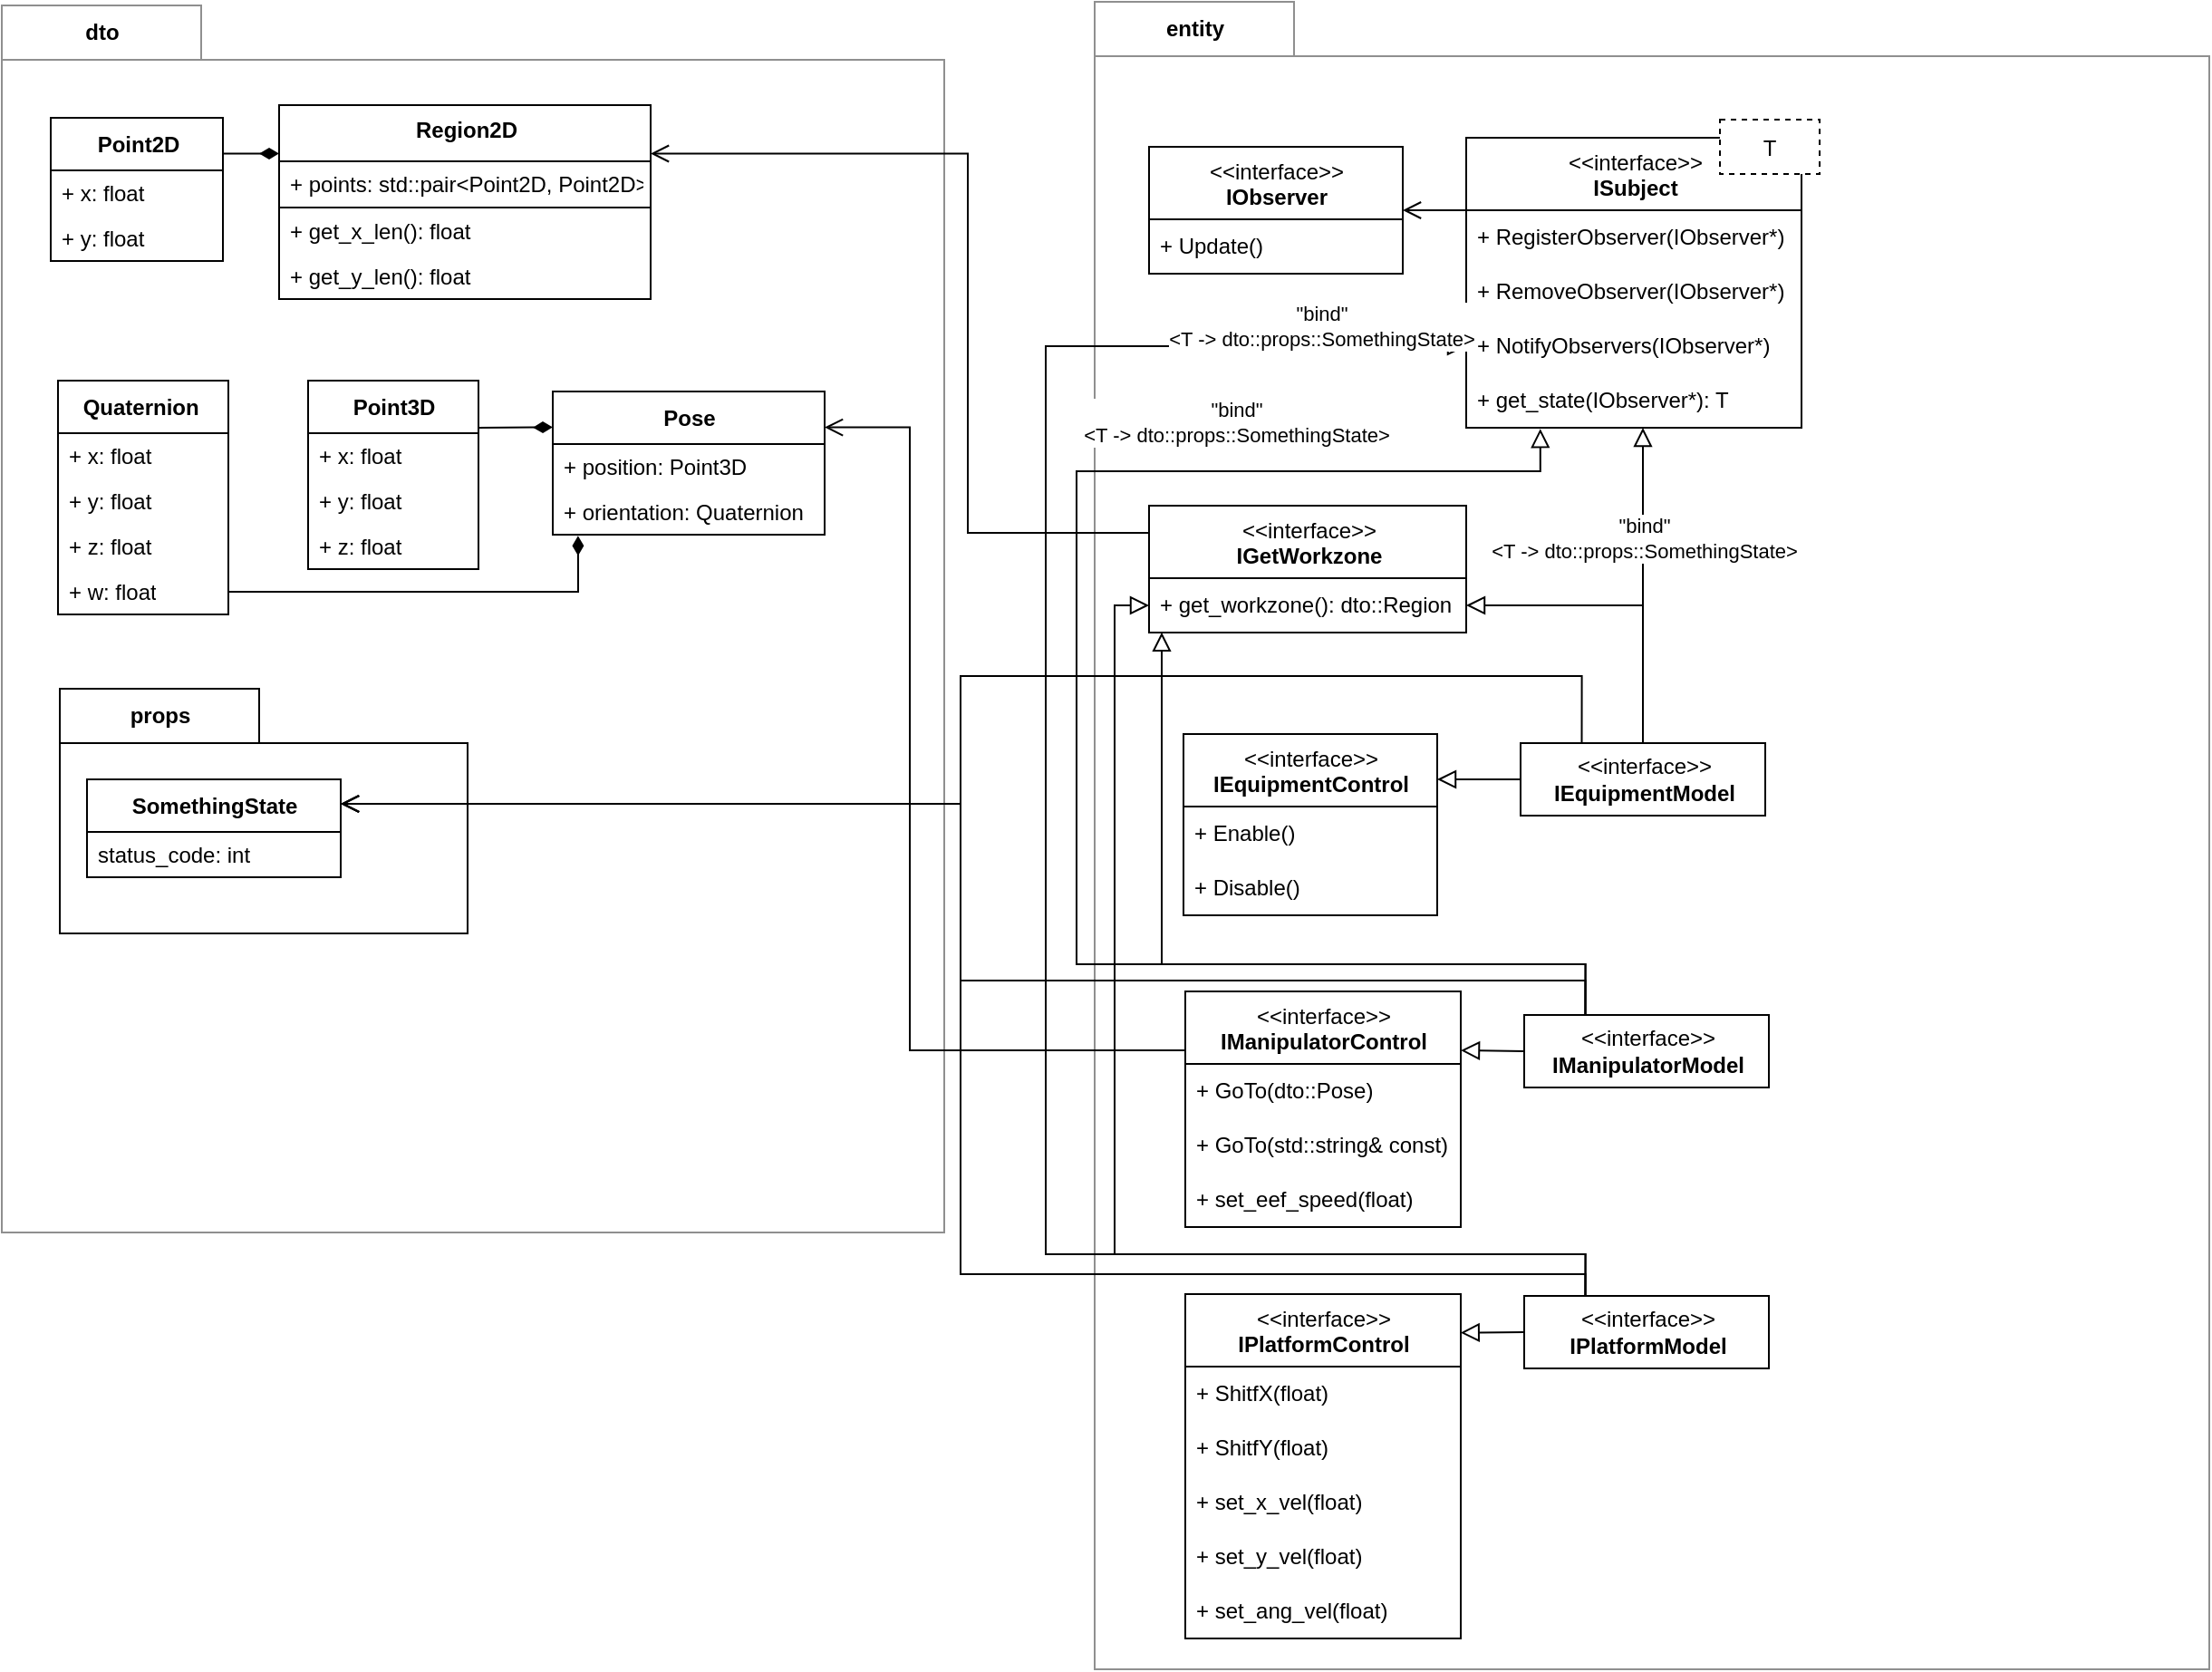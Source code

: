 <mxfile version="20.8.16" type="github">
  <diagram id="BSvvlF2itBEg5UPY4RQk" name="Страница 1">
    <mxGraphModel dx="1585" dy="882" grid="1" gridSize="1" guides="1" tooltips="1" connect="1" arrows="1" fold="1" page="1" pageScale="1" pageWidth="1654" pageHeight="1169" background="#ffffff" math="0" shadow="0">
      <root>
        <mxCell id="0" />
        <mxCell id="1" parent="0" />
        <mxCell id="Jw-inzQ3Dak3BCcDKrOa-17" value="entity" style="shape=folder;fontStyle=1;tabWidth=110;tabHeight=30;tabPosition=left;html=1;boundedLbl=1;labelInHeader=1;container=1;collapsible=0;recursiveResize=0;movable=1;resizable=1;rotatable=1;deletable=1;editable=1;connectable=1;strokeColor=#8F8F8F;" parent="1" vertex="1">
          <mxGeometry x="635" y="29" width="615" height="920" as="geometry" />
        </mxCell>
        <mxCell id="Jw-inzQ3Dak3BCcDKrOa-19" value="&amp;lt;&amp;lt;interface&amp;gt;&amp;gt;&lt;br style=&quot;border-color: var(--border-color);&quot;&gt;&lt;b style=&quot;border-color: var(--border-color);&quot;&gt;IEquipmentControl&lt;/b&gt;" style="swimlane;fontStyle=0;align=center;verticalAlign=top;childLayout=stackLayout;horizontal=1;startSize=40;horizontalStack=0;resizeParent=1;resizeParentMax=0;resizeLast=0;collapsible=0;marginBottom=0;html=1;" parent="Jw-inzQ3Dak3BCcDKrOa-17" vertex="1">
          <mxGeometry x="49" y="404" width="140" height="100" as="geometry" />
        </mxCell>
        <mxCell id="Jw-inzQ3Dak3BCcDKrOa-20" value="+ Enable()" style="text;html=1;strokeColor=none;fillColor=none;align=left;verticalAlign=middle;spacingLeft=4;spacingRight=4;overflow=hidden;rotatable=0;points=[[0,0.5],[1,0.5]];portConstraint=eastwest;" parent="Jw-inzQ3Dak3BCcDKrOa-19" vertex="1">
          <mxGeometry y="40" width="140" height="30" as="geometry" />
        </mxCell>
        <mxCell id="Jw-inzQ3Dak3BCcDKrOa-21" value="+ Disable()" style="text;html=1;strokeColor=none;fillColor=none;align=left;verticalAlign=middle;spacingLeft=4;spacingRight=4;overflow=hidden;rotatable=0;points=[[0,0.5],[1,0.5]];portConstraint=eastwest;" parent="Jw-inzQ3Dak3BCcDKrOa-19" vertex="1">
          <mxGeometry y="70" width="140" height="30" as="geometry" />
        </mxCell>
        <mxCell id="Jw-inzQ3Dak3BCcDKrOa-43" value="&amp;lt;&amp;lt;interface&amp;gt;&amp;gt;&lt;br style=&quot;border-color: var(--border-color);&quot;&gt;&lt;b style=&quot;border-color: var(--border-color);&quot;&gt;IObserver&lt;/b&gt;" style="swimlane;fontStyle=0;align=center;verticalAlign=top;childLayout=stackLayout;horizontal=1;startSize=40;horizontalStack=0;resizeParent=1;resizeParentMax=0;resizeLast=0;collapsible=0;marginBottom=0;html=1;movable=1;resizable=1;rotatable=1;deletable=1;editable=1;connectable=1;" parent="Jw-inzQ3Dak3BCcDKrOa-17" vertex="1">
          <mxGeometry x="30" y="80" width="140" height="70" as="geometry" />
        </mxCell>
        <mxCell id="Jw-inzQ3Dak3BCcDKrOa-44" value="+ Update()" style="text;html=1;strokeColor=none;fillColor=none;align=left;verticalAlign=middle;spacingLeft=4;spacingRight=4;overflow=hidden;rotatable=1;points=[[0,0.5],[1,0.5]];portConstraint=eastwest;movable=1;resizable=1;deletable=1;editable=1;connectable=1;" parent="Jw-inzQ3Dak3BCcDKrOa-43" vertex="1">
          <mxGeometry y="40" width="140" height="30" as="geometry" />
        </mxCell>
        <mxCell id="Jw-inzQ3Dak3BCcDKrOa-42" value="" style="group;movable=1;resizable=1;rotatable=1;deletable=1;editable=1;connectable=1;" parent="Jw-inzQ3Dak3BCcDKrOa-17" vertex="1" connectable="0">
          <mxGeometry x="205" y="65" width="195" height="170" as="geometry" />
        </mxCell>
        <mxCell id="Jw-inzQ3Dak3BCcDKrOa-35" value="&amp;lt;&amp;lt;interface&amp;gt;&amp;gt;&lt;br style=&quot;border-color: var(--border-color);&quot;&gt;&lt;b style=&quot;border-color: var(--border-color);&quot;&gt;ISubject&lt;/b&gt;" style="swimlane;fontStyle=0;align=center;verticalAlign=top;childLayout=stackLayout;horizontal=1;startSize=40;horizontalStack=0;resizeParent=1;resizeParentMax=0;resizeLast=0;collapsible=0;marginBottom=0;html=1;movable=1;resizable=1;rotatable=1;deletable=1;editable=1;connectable=1;" parent="Jw-inzQ3Dak3BCcDKrOa-42" vertex="1">
          <mxGeometry y="10" width="185" height="160" as="geometry" />
        </mxCell>
        <mxCell id="Jw-inzQ3Dak3BCcDKrOa-36" value="+ RegisterObserver(IObserver*)" style="text;html=1;strokeColor=none;fillColor=none;align=left;verticalAlign=middle;spacingLeft=4;spacingRight=4;overflow=hidden;rotatable=1;points=[[0,0.5],[1,0.5]];portConstraint=eastwest;movable=1;resizable=1;deletable=1;editable=1;connectable=1;" parent="Jw-inzQ3Dak3BCcDKrOa-35" vertex="1">
          <mxGeometry y="40" width="185" height="30" as="geometry" />
        </mxCell>
        <mxCell id="Jw-inzQ3Dak3BCcDKrOa-38" value="+ RemoveObserver(IObserver*)" style="text;html=1;strokeColor=none;fillColor=none;align=left;verticalAlign=middle;spacingLeft=4;spacingRight=4;overflow=hidden;rotatable=1;points=[[0,0.5],[1,0.5]];portConstraint=eastwest;movable=1;resizable=1;deletable=1;editable=1;connectable=1;" parent="Jw-inzQ3Dak3BCcDKrOa-35" vertex="1">
          <mxGeometry y="70" width="185" height="30" as="geometry" />
        </mxCell>
        <mxCell id="Jw-inzQ3Dak3BCcDKrOa-39" value="+ NotifyObservers(IObserver*)" style="text;html=1;strokeColor=none;fillColor=none;align=left;verticalAlign=middle;spacingLeft=4;spacingRight=4;overflow=hidden;rotatable=1;points=[[0,0.5],[1,0.5]];portConstraint=eastwest;movable=1;resizable=1;deletable=1;editable=1;connectable=1;" parent="Jw-inzQ3Dak3BCcDKrOa-35" vertex="1">
          <mxGeometry y="100" width="185" height="30" as="geometry" />
        </mxCell>
        <mxCell id="Jw-inzQ3Dak3BCcDKrOa-40" value="+ get_state(IObserver*): T" style="text;html=1;strokeColor=none;fillColor=none;align=left;verticalAlign=middle;spacingLeft=4;spacingRight=4;overflow=hidden;rotatable=1;points=[[0,0.5],[1,0.5]];portConstraint=eastwest;movable=1;resizable=1;deletable=1;editable=1;connectable=1;" parent="Jw-inzQ3Dak3BCcDKrOa-35" vertex="1">
          <mxGeometry y="130" width="185" height="30" as="geometry" />
        </mxCell>
        <mxCell id="Jw-inzQ3Dak3BCcDKrOa-41" value="T" style="fontStyle=0;dashed=1;movable=1;resizable=1;rotatable=1;deletable=1;editable=1;connectable=1;" parent="Jw-inzQ3Dak3BCcDKrOa-42" vertex="1">
          <mxGeometry x="140" width="55" height="30" as="geometry" />
        </mxCell>
        <mxCell id="Jw-inzQ3Dak3BCcDKrOa-46" value="" style="endArrow=open;startArrow=none;endFill=0;startFill=0;endSize=8;html=1;verticalAlign=bottom;labelBackgroundColor=none;strokeWidth=1;rounded=0;entryX=1;entryY=0.5;entryDx=0;entryDy=0;exitX=0;exitY=0.25;exitDx=0;exitDy=0;movable=1;resizable=1;rotatable=1;deletable=1;editable=1;connectable=1;" parent="Jw-inzQ3Dak3BCcDKrOa-17" source="Jw-inzQ3Dak3BCcDKrOa-35" target="Jw-inzQ3Dak3BCcDKrOa-43" edge="1">
          <mxGeometry width="160" relative="1" as="geometry">
            <mxPoint x="205" y="120" as="sourcePoint" />
            <mxPoint x="305" y="130" as="targetPoint" />
          </mxGeometry>
        </mxCell>
        <mxCell id="Jw-inzQ3Dak3BCcDKrOa-49" value="&amp;lt;&amp;lt;interface&amp;gt;&amp;gt;&lt;br&gt;&lt;b&gt;IEquipmentModel&lt;/b&gt;" style="html=1;align=center;verticalAlign=middle;dashed=0;" parent="Jw-inzQ3Dak3BCcDKrOa-17" vertex="1">
          <mxGeometry x="235" y="409" width="135" height="40" as="geometry" />
        </mxCell>
        <mxCell id="Jw-inzQ3Dak3BCcDKrOa-50" value="&amp;lt;&amp;lt;interface&amp;gt;&amp;gt;&lt;br style=&quot;border-color: var(--border-color);&quot;&gt;&lt;b style=&quot;border-color: var(--border-color);&quot;&gt;IGetWorkzone&lt;/b&gt;" style="swimlane;fontStyle=0;align=center;verticalAlign=top;childLayout=stackLayout;horizontal=1;startSize=40;horizontalStack=0;resizeParent=1;resizeParentMax=0;resizeLast=0;collapsible=0;marginBottom=0;html=1;" parent="Jw-inzQ3Dak3BCcDKrOa-17" vertex="1">
          <mxGeometry x="30" y="278" width="175" height="70" as="geometry" />
        </mxCell>
        <mxCell id="Jw-inzQ3Dak3BCcDKrOa-51" value="+&amp;nbsp;get_workzone&lt;span style=&quot;background-color: initial;&quot;&gt;(): dto::Region&lt;/span&gt;" style="text;html=1;strokeColor=none;fillColor=none;align=left;verticalAlign=middle;spacingLeft=4;spacingRight=4;overflow=hidden;rotatable=0;points=[[0,0.5],[1,0.5]];portConstraint=eastwest;" parent="Jw-inzQ3Dak3BCcDKrOa-50" vertex="1">
          <mxGeometry y="40" width="175" height="30" as="geometry" />
        </mxCell>
        <mxCell id="RjN6jZmVerY7VnDkZUMk-28" value="" style="endArrow=block;html=1;rounded=0;align=center;verticalAlign=bottom;endFill=0;labelBackgroundColor=none;endSize=8;exitX=0;exitY=0.5;exitDx=0;exitDy=0;entryX=1;entryY=0.25;entryDx=0;entryDy=0;" edge="1" parent="Jw-inzQ3Dak3BCcDKrOa-17" source="Jw-inzQ3Dak3BCcDKrOa-49" target="Jw-inzQ3Dak3BCcDKrOa-19">
          <mxGeometry relative="1" as="geometry">
            <mxPoint x="232" y="410" as="sourcePoint" />
            <mxPoint x="392" y="410" as="targetPoint" />
          </mxGeometry>
        </mxCell>
        <mxCell id="RjN6jZmVerY7VnDkZUMk-29" value="" style="resizable=0;html=1;align=center;verticalAlign=top;labelBackgroundColor=none;" connectable="0" vertex="1" parent="RjN6jZmVerY7VnDkZUMk-28">
          <mxGeometry relative="1" as="geometry" />
        </mxCell>
        <mxCell id="RjN6jZmVerY7VnDkZUMk-30" value="" style="endArrow=block;html=1;rounded=0;align=center;verticalAlign=bottom;endFill=0;labelBackgroundColor=none;endSize=8;exitX=0.5;exitY=0;exitDx=0;exitDy=0;entryX=1;entryY=0.5;entryDx=0;entryDy=0;edgeStyle=orthogonalEdgeStyle;" edge="1" parent="Jw-inzQ3Dak3BCcDKrOa-17" source="Jw-inzQ3Dak3BCcDKrOa-49" target="Jw-inzQ3Dak3BCcDKrOa-51">
          <mxGeometry relative="1" as="geometry">
            <mxPoint x="307" y="347.05" as="sourcePoint" />
            <mxPoint x="250" y="347.05" as="targetPoint" />
          </mxGeometry>
        </mxCell>
        <mxCell id="RjN6jZmVerY7VnDkZUMk-31" value="" style="resizable=0;html=1;align=center;verticalAlign=top;labelBackgroundColor=none;" connectable="0" vertex="1" parent="RjN6jZmVerY7VnDkZUMk-30">
          <mxGeometry relative="1" as="geometry" />
        </mxCell>
        <mxCell id="RjN6jZmVerY7VnDkZUMk-32" value="" style="endArrow=block;html=1;rounded=0;align=center;verticalAlign=bottom;endFill=0;labelBackgroundColor=none;endSize=8;exitX=0.5;exitY=0;exitDx=0;exitDy=0;entryX=0.5;entryY=1;entryDx=0;entryDy=0;" edge="1" parent="Jw-inzQ3Dak3BCcDKrOa-17" source="Jw-inzQ3Dak3BCcDKrOa-49" target="Jw-inzQ3Dak3BCcDKrOa-42">
          <mxGeometry relative="1" as="geometry">
            <mxPoint x="416" y="331.0" as="sourcePoint" />
            <mxPoint x="310" y="241" as="targetPoint" />
          </mxGeometry>
        </mxCell>
        <mxCell id="RjN6jZmVerY7VnDkZUMk-33" value="" style="resizable=0;html=1;align=center;verticalAlign=top;labelBackgroundColor=none;" connectable="0" vertex="1" parent="RjN6jZmVerY7VnDkZUMk-32">
          <mxGeometry relative="1" as="geometry" />
        </mxCell>
        <mxCell id="RjN6jZmVerY7VnDkZUMk-34" value="&quot;bind&quot;&lt;br&gt;&amp;lt;T -&amp;gt; dto::props::SomethingState&amp;gt;" style="edgeLabel;html=1;align=center;verticalAlign=middle;resizable=0;points=[];" vertex="1" connectable="0" parent="RjN6jZmVerY7VnDkZUMk-32">
          <mxGeometry x="0.307" relative="1" as="geometry">
            <mxPoint as="offset" />
          </mxGeometry>
        </mxCell>
        <mxCell id="RjN6jZmVerY7VnDkZUMk-37" value="&amp;lt;&amp;lt;interface&amp;gt;&amp;gt;&lt;br style=&quot;border-color: var(--border-color);&quot;&gt;&lt;b style=&quot;border-color: var(--border-color);&quot;&gt;IManipulatorControl&lt;/b&gt;" style="swimlane;fontStyle=0;align=center;verticalAlign=top;childLayout=stackLayout;horizontal=1;startSize=40;horizontalStack=0;resizeParent=1;resizeParentMax=0;resizeLast=0;collapsible=0;marginBottom=0;html=1;" vertex="1" parent="Jw-inzQ3Dak3BCcDKrOa-17">
          <mxGeometry x="50" y="546" width="152" height="130" as="geometry" />
        </mxCell>
        <mxCell id="RjN6jZmVerY7VnDkZUMk-38" value="+ GoTo(dto::Pose)" style="text;html=1;strokeColor=none;fillColor=none;align=left;verticalAlign=middle;spacingLeft=4;spacingRight=4;overflow=hidden;rotatable=0;points=[[0,0.5],[1,0.5]];portConstraint=eastwest;" vertex="1" parent="RjN6jZmVerY7VnDkZUMk-37">
          <mxGeometry y="40" width="152" height="30" as="geometry" />
        </mxCell>
        <mxCell id="RjN6jZmVerY7VnDkZUMk-39" value="+ GoTo(std::string&amp;amp; const)" style="text;html=1;strokeColor=none;fillColor=none;align=left;verticalAlign=middle;spacingLeft=4;spacingRight=4;overflow=hidden;rotatable=0;points=[[0,0.5],[1,0.5]];portConstraint=eastwest;" vertex="1" parent="RjN6jZmVerY7VnDkZUMk-37">
          <mxGeometry y="70" width="152" height="30" as="geometry" />
        </mxCell>
        <mxCell id="RjN6jZmVerY7VnDkZUMk-43" value="+ set_eef_speed(float)" style="text;html=1;strokeColor=none;fillColor=none;align=left;verticalAlign=middle;spacingLeft=4;spacingRight=4;overflow=hidden;rotatable=0;points=[[0,0.5],[1,0.5]];portConstraint=eastwest;" vertex="1" parent="RjN6jZmVerY7VnDkZUMk-37">
          <mxGeometry y="100" width="152" height="30" as="geometry" />
        </mxCell>
        <mxCell id="RjN6jZmVerY7VnDkZUMk-40" value="&amp;lt;&amp;lt;interface&amp;gt;&amp;gt;&lt;br&gt;&lt;b&gt;IManipulatorModel&lt;/b&gt;" style="html=1;align=center;verticalAlign=middle;dashed=0;" vertex="1" parent="Jw-inzQ3Dak3BCcDKrOa-17">
          <mxGeometry x="237" y="559" width="135" height="40" as="geometry" />
        </mxCell>
        <mxCell id="RjN6jZmVerY7VnDkZUMk-41" value="" style="endArrow=block;html=1;rounded=0;align=center;verticalAlign=bottom;endFill=0;labelBackgroundColor=none;endSize=8;exitX=0;exitY=0.5;exitDx=0;exitDy=0;entryX=1;entryY=0.25;entryDx=0;entryDy=0;" edge="1" source="RjN6jZmVerY7VnDkZUMk-40" target="RjN6jZmVerY7VnDkZUMk-37" parent="Jw-inzQ3Dak3BCcDKrOa-17">
          <mxGeometry relative="1" as="geometry">
            <mxPoint x="234" y="537" as="sourcePoint" />
            <mxPoint x="394" y="537" as="targetPoint" />
          </mxGeometry>
        </mxCell>
        <mxCell id="RjN6jZmVerY7VnDkZUMk-42" value="" style="resizable=0;html=1;align=center;verticalAlign=top;labelBackgroundColor=none;" connectable="0" vertex="1" parent="RjN6jZmVerY7VnDkZUMk-41">
          <mxGeometry relative="1" as="geometry" />
        </mxCell>
        <mxCell id="RjN6jZmVerY7VnDkZUMk-44" value="" style="endArrow=block;html=1;rounded=0;align=center;verticalAlign=bottom;endFill=0;labelBackgroundColor=none;endSize=8;entryX=0.035;entryY=0.997;entryDx=0;entryDy=0;exitX=0.25;exitY=0;exitDx=0;exitDy=0;edgeStyle=orthogonalEdgeStyle;entryPerimeter=0;" edge="1" parent="Jw-inzQ3Dak3BCcDKrOa-17" source="RjN6jZmVerY7VnDkZUMk-40" target="Jw-inzQ3Dak3BCcDKrOa-51">
          <mxGeometry relative="1" as="geometry">
            <mxPoint x="437" y="488" as="sourcePoint" />
            <mxPoint x="534" y="553" as="targetPoint" />
            <Array as="points">
              <mxPoint x="271" y="531" />
              <mxPoint x="37" y="531" />
              <mxPoint x="37" y="348" />
            </Array>
          </mxGeometry>
        </mxCell>
        <mxCell id="RjN6jZmVerY7VnDkZUMk-45" value="" style="resizable=0;html=1;align=center;verticalAlign=top;labelBackgroundColor=none;" connectable="0" vertex="1" parent="RjN6jZmVerY7VnDkZUMk-44">
          <mxGeometry relative="1" as="geometry" />
        </mxCell>
        <mxCell id="RjN6jZmVerY7VnDkZUMk-47" value="" style="endArrow=block;html=1;rounded=0;align=center;verticalAlign=bottom;endFill=0;labelBackgroundColor=none;endSize=8;exitX=0.25;exitY=0;exitDx=0;exitDy=0;entryX=0.221;entryY=1.019;entryDx=0;entryDy=0;edgeStyle=orthogonalEdgeStyle;entryPerimeter=0;" edge="1" parent="Jw-inzQ3Dak3BCcDKrOa-17" source="RjN6jZmVerY7VnDkZUMk-40" target="Jw-inzQ3Dak3BCcDKrOa-40">
          <mxGeometry relative="1" as="geometry">
            <mxPoint x="34" y="359.0" as="sourcePoint" />
            <mxPoint x="34" y="185" as="targetPoint" />
            <Array as="points">
              <mxPoint x="271" y="531" />
              <mxPoint x="-10" y="531" />
              <mxPoint x="-10" y="259" />
              <mxPoint x="246" y="259" />
            </Array>
          </mxGeometry>
        </mxCell>
        <mxCell id="RjN6jZmVerY7VnDkZUMk-48" value="" style="resizable=0;html=1;align=center;verticalAlign=top;labelBackgroundColor=none;" connectable="0" vertex="1" parent="RjN6jZmVerY7VnDkZUMk-47">
          <mxGeometry relative="1" as="geometry" />
        </mxCell>
        <mxCell id="RjN6jZmVerY7VnDkZUMk-49" value="&quot;bind&quot;&lt;br&gt;&amp;lt;T -&amp;gt; dto::props::SomethingState&amp;gt;" style="edgeLabel;html=1;align=center;verticalAlign=middle;resizable=0;points=[];" vertex="1" connectable="0" parent="RjN6jZmVerY7VnDkZUMk-47">
          <mxGeometry x="0.307" relative="1" as="geometry">
            <mxPoint x="88" y="-46" as="offset" />
          </mxGeometry>
        </mxCell>
        <mxCell id="RjN6jZmVerY7VnDkZUMk-66" value="&amp;lt;&amp;lt;interface&amp;gt;&amp;gt;&lt;br&gt;&lt;b&gt;IPlatformModel&lt;/b&gt;" style="html=1;align=center;verticalAlign=middle;dashed=0;" vertex="1" parent="Jw-inzQ3Dak3BCcDKrOa-17">
          <mxGeometry x="237" y="714" width="135" height="40" as="geometry" />
        </mxCell>
        <mxCell id="RjN6jZmVerY7VnDkZUMk-67" value="" style="endArrow=block;html=1;rounded=0;align=center;verticalAlign=bottom;endFill=0;labelBackgroundColor=none;endSize=8;exitX=0;exitY=0.5;exitDx=0;exitDy=0;entryX=0.999;entryY=0.112;entryDx=0;entryDy=0;entryPerimeter=0;" edge="1" source="RjN6jZmVerY7VnDkZUMk-66" target="RjN6jZmVerY7VnDkZUMk-69" parent="Jw-inzQ3Dak3BCcDKrOa-17">
          <mxGeometry relative="1" as="geometry">
            <mxPoint x="234" y="704" as="sourcePoint" />
            <mxPoint x="394" y="704" as="targetPoint" />
          </mxGeometry>
        </mxCell>
        <mxCell id="RjN6jZmVerY7VnDkZUMk-68" value="" style="resizable=0;html=1;align=center;verticalAlign=top;labelBackgroundColor=none;" connectable="0" vertex="1" parent="RjN6jZmVerY7VnDkZUMk-67">
          <mxGeometry relative="1" as="geometry" />
        </mxCell>
        <mxCell id="RjN6jZmVerY7VnDkZUMk-69" value="&amp;lt;&amp;lt;interface&amp;gt;&amp;gt;&lt;br style=&quot;border-color: var(--border-color);&quot;&gt;&lt;b style=&quot;border-color: var(--border-color);&quot;&gt;IPlatformControl&lt;/b&gt;" style="swimlane;fontStyle=0;align=center;verticalAlign=top;childLayout=stackLayout;horizontal=1;startSize=40;horizontalStack=0;resizeParent=1;resizeParentMax=0;resizeLast=0;collapsible=0;marginBottom=0;html=1;" vertex="1" parent="Jw-inzQ3Dak3BCcDKrOa-17">
          <mxGeometry x="50" y="713" width="152" height="190" as="geometry" />
        </mxCell>
        <mxCell id="RjN6jZmVerY7VnDkZUMk-70" value="+ ShitfX(float)" style="text;html=1;strokeColor=none;fillColor=none;align=left;verticalAlign=middle;spacingLeft=4;spacingRight=4;overflow=hidden;rotatable=0;points=[[0,0.5],[1,0.5]];portConstraint=eastwest;" vertex="1" parent="RjN6jZmVerY7VnDkZUMk-69">
          <mxGeometry y="40" width="152" height="30" as="geometry" />
        </mxCell>
        <mxCell id="RjN6jZmVerY7VnDkZUMk-71" value="+ ShitfY(float)" style="text;html=1;strokeColor=none;fillColor=none;align=left;verticalAlign=middle;spacingLeft=4;spacingRight=4;overflow=hidden;rotatable=0;points=[[0,0.5],[1,0.5]];portConstraint=eastwest;" vertex="1" parent="RjN6jZmVerY7VnDkZUMk-69">
          <mxGeometry y="70" width="152" height="30" as="geometry" />
        </mxCell>
        <mxCell id="RjN6jZmVerY7VnDkZUMk-72" value="+ set_x_vel(float)" style="text;html=1;strokeColor=none;fillColor=none;align=left;verticalAlign=middle;spacingLeft=4;spacingRight=4;overflow=hidden;rotatable=0;points=[[0,0.5],[1,0.5]];portConstraint=eastwest;" vertex="1" parent="RjN6jZmVerY7VnDkZUMk-69">
          <mxGeometry y="100" width="152" height="30" as="geometry" />
        </mxCell>
        <mxCell id="RjN6jZmVerY7VnDkZUMk-73" value="+ set_y_vel(float)" style="text;html=1;strokeColor=none;fillColor=none;align=left;verticalAlign=middle;spacingLeft=4;spacingRight=4;overflow=hidden;rotatable=0;points=[[0,0.5],[1,0.5]];portConstraint=eastwest;" vertex="1" parent="RjN6jZmVerY7VnDkZUMk-69">
          <mxGeometry y="130" width="152" height="30" as="geometry" />
        </mxCell>
        <mxCell id="RjN6jZmVerY7VnDkZUMk-74" value="+ set_ang_vel(float)" style="text;html=1;strokeColor=none;fillColor=none;align=left;verticalAlign=middle;spacingLeft=4;spacingRight=4;overflow=hidden;rotatable=0;points=[[0,0.5],[1,0.5]];portConstraint=eastwest;" vertex="1" parent="RjN6jZmVerY7VnDkZUMk-69">
          <mxGeometry y="160" width="152" height="30" as="geometry" />
        </mxCell>
        <mxCell id="RjN6jZmVerY7VnDkZUMk-78" value="" style="endArrow=block;html=1;rounded=0;align=center;verticalAlign=bottom;endFill=0;labelBackgroundColor=none;endSize=8;exitX=0.25;exitY=0;exitDx=0;exitDy=0;entryX=0;entryY=0.5;entryDx=0;entryDy=0;edgeStyle=orthogonalEdgeStyle;" edge="1" parent="Jw-inzQ3Dak3BCcDKrOa-17" source="RjN6jZmVerY7VnDkZUMk-66" target="Jw-inzQ3Dak3BCcDKrOa-39">
          <mxGeometry relative="1" as="geometry">
            <mxPoint x="-164" y="913.0" as="sourcePoint" />
            <mxPoint x="-41" y="354" as="targetPoint" />
            <Array as="points">
              <mxPoint x="271" y="691" />
              <mxPoint x="-27" y="691" />
              <mxPoint x="-27" y="190" />
            </Array>
          </mxGeometry>
        </mxCell>
        <mxCell id="RjN6jZmVerY7VnDkZUMk-79" value="" style="resizable=0;html=1;align=center;verticalAlign=top;labelBackgroundColor=none;" connectable="0" vertex="1" parent="RjN6jZmVerY7VnDkZUMk-78">
          <mxGeometry relative="1" as="geometry" />
        </mxCell>
        <mxCell id="RjN6jZmVerY7VnDkZUMk-80" value="&quot;bind&quot;&lt;br&gt;&amp;lt;T -&amp;gt; dto::props::SomethingState&amp;gt;" style="edgeLabel;html=1;align=center;verticalAlign=middle;resizable=0;points=[];" vertex="1" connectable="0" parent="RjN6jZmVerY7VnDkZUMk-78">
          <mxGeometry x="0.307" relative="1" as="geometry">
            <mxPoint x="152" y="-145" as="offset" />
          </mxGeometry>
        </mxCell>
        <mxCell id="RjN6jZmVerY7VnDkZUMk-81" value="" style="endArrow=block;html=1;rounded=0;align=center;verticalAlign=bottom;endFill=0;labelBackgroundColor=none;endSize=8;exitX=0.25;exitY=0;exitDx=0;exitDy=0;entryX=0;entryY=0.5;entryDx=0;entryDy=0;edgeStyle=orthogonalEdgeStyle;" edge="1" parent="Jw-inzQ3Dak3BCcDKrOa-17" source="RjN6jZmVerY7VnDkZUMk-66" target="Jw-inzQ3Dak3BCcDKrOa-51">
          <mxGeometry relative="1" as="geometry">
            <mxPoint x="3.5" y="804" as="sourcePoint" />
            <mxPoint x="-94" y="728" as="targetPoint" />
            <Array as="points">
              <mxPoint x="271" y="691" />
              <mxPoint x="11" y="691" />
              <mxPoint x="11" y="333" />
            </Array>
          </mxGeometry>
        </mxCell>
        <mxCell id="RjN6jZmVerY7VnDkZUMk-82" value="" style="resizable=0;html=1;align=center;verticalAlign=top;labelBackgroundColor=none;" connectable="0" vertex="1" parent="RjN6jZmVerY7VnDkZUMk-81">
          <mxGeometry relative="1" as="geometry" />
        </mxCell>
        <mxCell id="Jw-inzQ3Dak3BCcDKrOa-25" value="dto" style="shape=folder;fontStyle=1;tabWidth=110;tabHeight=30;tabPosition=left;html=1;boundedLbl=1;labelInHeader=1;container=1;collapsible=0;recursiveResize=0;strokeColor=#8F8F8F;" parent="1" vertex="1">
          <mxGeometry x="32" y="31" width="520" height="677" as="geometry" />
        </mxCell>
        <mxCell id="Jw-inzQ3Dak3BCcDKrOa-30" value="props" style="shape=folder;fontStyle=1;tabWidth=110;tabHeight=30;tabPosition=left;html=1;boundedLbl=1;labelInHeader=1;container=1;collapsible=0;recursiveResize=0;" parent="Jw-inzQ3Dak3BCcDKrOa-25" vertex="1">
          <mxGeometry x="32" y="377" width="225" height="135" as="geometry" />
        </mxCell>
        <mxCell id="Jw-inzQ3Dak3BCcDKrOa-32" value="SomethingState" style="swimlane;fontStyle=1;align=center;verticalAlign=middle;childLayout=stackLayout;horizontal=1;startSize=29;horizontalStack=0;resizeParent=1;resizeParentMax=0;resizeLast=0;collapsible=0;marginBottom=0;html=1;" parent="Jw-inzQ3Dak3BCcDKrOa-30" vertex="1">
          <mxGeometry x="15" y="50" width="140" height="54" as="geometry" />
        </mxCell>
        <mxCell id="Jw-inzQ3Dak3BCcDKrOa-34" value="status_code: int" style="text;html=1;strokeColor=none;fillColor=none;align=left;verticalAlign=middle;spacingLeft=4;spacingRight=4;overflow=hidden;rotatable=0;points=[[0,0.5],[1,0.5]];portConstraint=eastwest;" parent="Jw-inzQ3Dak3BCcDKrOa-32" vertex="1">
          <mxGeometry y="29" width="140" height="25" as="geometry" />
        </mxCell>
        <mxCell id="RjN6jZmVerY7VnDkZUMk-1" value="Point2D" style="swimlane;fontStyle=1;align=center;verticalAlign=middle;childLayout=stackLayout;horizontal=1;startSize=29;horizontalStack=0;resizeParent=1;resizeParentMax=0;resizeLast=0;collapsible=0;marginBottom=0;html=1;" vertex="1" parent="Jw-inzQ3Dak3BCcDKrOa-25">
          <mxGeometry x="27" y="62" width="95" height="79" as="geometry" />
        </mxCell>
        <mxCell id="RjN6jZmVerY7VnDkZUMk-2" value="+ x: float" style="text;html=1;strokeColor=none;fillColor=none;align=left;verticalAlign=middle;spacingLeft=4;spacingRight=4;overflow=hidden;rotatable=0;points=[[0,0.5],[1,0.5]];portConstraint=eastwest;" vertex="1" parent="RjN6jZmVerY7VnDkZUMk-1">
          <mxGeometry y="29" width="95" height="25" as="geometry" />
        </mxCell>
        <mxCell id="RjN6jZmVerY7VnDkZUMk-4" value="+&amp;nbsp;y: float" style="text;html=1;strokeColor=none;fillColor=none;align=left;verticalAlign=middle;spacingLeft=4;spacingRight=4;overflow=hidden;rotatable=0;points=[[0,0.5],[1,0.5]];portConstraint=eastwest;" vertex="1" parent="RjN6jZmVerY7VnDkZUMk-1">
          <mxGeometry y="54" width="95" height="25" as="geometry" />
        </mxCell>
        <mxCell id="RjN6jZmVerY7VnDkZUMk-10" value="" style="endArrow=none;startArrow=diamondThin;endFill=0;startFill=1;html=1;verticalAlign=bottom;labelBackgroundColor=none;strokeWidth=1;startSize=8;endSize=8;rounded=0;exitX=0;exitY=0.25;exitDx=0;exitDy=0;entryX=1;entryY=0.25;entryDx=0;entryDy=0;" edge="1" parent="Jw-inzQ3Dak3BCcDKrOa-25" source="RjN6jZmVerY7VnDkZUMk-11" target="RjN6jZmVerY7VnDkZUMk-1">
          <mxGeometry width="160" relative="1" as="geometry">
            <mxPoint x="153" y="73.5" as="sourcePoint" />
            <mxPoint x="118" y="65" as="targetPoint" />
          </mxGeometry>
        </mxCell>
        <mxCell id="RjN6jZmVerY7VnDkZUMk-11" value="&lt;b&gt;Region2D&lt;/b&gt;" style="swimlane;fontStyle=0;align=center;verticalAlign=top;childLayout=stackLayout;horizontal=1;startSize=31;horizontalStack=0;resizeParent=1;resizeParentMax=0;resizeLast=0;collapsible=0;marginBottom=0;html=1;" vertex="1" parent="Jw-inzQ3Dak3BCcDKrOa-25">
          <mxGeometry x="153" y="55" width="205" height="107" as="geometry" />
        </mxCell>
        <mxCell id="RjN6jZmVerY7VnDkZUMk-21" value="+&amp;nbsp;points: std::pair&amp;lt;Point2D, Point2D&amp;gt;" style="text;html=1;strokeColor=none;fillColor=none;align=left;verticalAlign=middle;spacingLeft=4;spacingRight=4;overflow=hidden;rotatable=0;points=[[0,0.5],[1,0.5]];portConstraint=eastwest;" vertex="1" parent="RjN6jZmVerY7VnDkZUMk-11">
          <mxGeometry y="31" width="205" height="25" as="geometry" />
        </mxCell>
        <mxCell id="RjN6jZmVerY7VnDkZUMk-16" value="" style="line;strokeWidth=1;fillColor=none;align=left;verticalAlign=middle;spacingTop=-1;spacingLeft=3;spacingRight=3;rotatable=0;labelPosition=right;points=[];portConstraint=eastwest;" vertex="1" parent="RjN6jZmVerY7VnDkZUMk-11">
          <mxGeometry y="56" width="205" height="1" as="geometry" />
        </mxCell>
        <mxCell id="RjN6jZmVerY7VnDkZUMk-22" value="+ get_x_len(): float" style="text;html=1;strokeColor=none;fillColor=none;align=left;verticalAlign=middle;spacingLeft=4;spacingRight=4;overflow=hidden;rotatable=0;points=[[0,0.5],[1,0.5]];portConstraint=eastwest;" vertex="1" parent="RjN6jZmVerY7VnDkZUMk-11">
          <mxGeometry y="57" width="205" height="25" as="geometry" />
        </mxCell>
        <mxCell id="RjN6jZmVerY7VnDkZUMk-27" value="+ get_y_len(): float" style="text;html=1;strokeColor=none;fillColor=none;align=left;verticalAlign=middle;spacingLeft=4;spacingRight=4;overflow=hidden;rotatable=0;points=[[0,0.5],[1,0.5]];portConstraint=eastwest;" vertex="1" parent="RjN6jZmVerY7VnDkZUMk-11">
          <mxGeometry y="82" width="205" height="25" as="geometry" />
        </mxCell>
        <mxCell id="RjN6jZmVerY7VnDkZUMk-51" value="Point3D" style="swimlane;fontStyle=1;align=center;verticalAlign=middle;childLayout=stackLayout;horizontal=1;startSize=29;horizontalStack=0;resizeParent=1;resizeParentMax=0;resizeLast=0;collapsible=0;marginBottom=0;html=1;" vertex="1" parent="Jw-inzQ3Dak3BCcDKrOa-25">
          <mxGeometry x="169" y="207" width="94" height="104" as="geometry" />
        </mxCell>
        <mxCell id="RjN6jZmVerY7VnDkZUMk-52" value="+&amp;nbsp;x: float" style="text;html=1;strokeColor=none;fillColor=none;align=left;verticalAlign=middle;spacingLeft=4;spacingRight=4;overflow=hidden;rotatable=0;points=[[0,0.5],[1,0.5]];portConstraint=eastwest;" vertex="1" parent="RjN6jZmVerY7VnDkZUMk-51">
          <mxGeometry y="29" width="94" height="25" as="geometry" />
        </mxCell>
        <mxCell id="RjN6jZmVerY7VnDkZUMk-53" value="+&amp;nbsp;y: float" style="text;html=1;strokeColor=none;fillColor=none;align=left;verticalAlign=middle;spacingLeft=4;spacingRight=4;overflow=hidden;rotatable=0;points=[[0,0.5],[1,0.5]];portConstraint=eastwest;" vertex="1" parent="RjN6jZmVerY7VnDkZUMk-51">
          <mxGeometry y="54" width="94" height="25" as="geometry" />
        </mxCell>
        <mxCell id="RjN6jZmVerY7VnDkZUMk-54" value="+&amp;nbsp;z: float" style="text;html=1;strokeColor=none;fillColor=none;align=left;verticalAlign=middle;spacingLeft=4;spacingRight=4;overflow=hidden;rotatable=0;points=[[0,0.5],[1,0.5]];portConstraint=eastwest;" vertex="1" parent="RjN6jZmVerY7VnDkZUMk-51">
          <mxGeometry y="79" width="94" height="25" as="geometry" />
        </mxCell>
        <mxCell id="RjN6jZmVerY7VnDkZUMk-55" value="&lt;strong&gt;Quaternion&amp;nbsp;&lt;/strong&gt;" style="swimlane;fontStyle=1;align=center;verticalAlign=middle;childLayout=stackLayout;horizontal=1;startSize=29;horizontalStack=0;resizeParent=1;resizeParentMax=0;resizeLast=0;collapsible=0;marginBottom=0;html=1;" vertex="1" parent="Jw-inzQ3Dak3BCcDKrOa-25">
          <mxGeometry x="31" y="207" width="94" height="129" as="geometry" />
        </mxCell>
        <mxCell id="RjN6jZmVerY7VnDkZUMk-56" value="+&amp;nbsp;x: float" style="text;html=1;strokeColor=none;fillColor=none;align=left;verticalAlign=middle;spacingLeft=4;spacingRight=4;overflow=hidden;rotatable=0;points=[[0,0.5],[1,0.5]];portConstraint=eastwest;" vertex="1" parent="RjN6jZmVerY7VnDkZUMk-55">
          <mxGeometry y="29" width="94" height="25" as="geometry" />
        </mxCell>
        <mxCell id="RjN6jZmVerY7VnDkZUMk-57" value="+&amp;nbsp;y: float" style="text;html=1;strokeColor=none;fillColor=none;align=left;verticalAlign=middle;spacingLeft=4;spacingRight=4;overflow=hidden;rotatable=0;points=[[0,0.5],[1,0.5]];portConstraint=eastwest;" vertex="1" parent="RjN6jZmVerY7VnDkZUMk-55">
          <mxGeometry y="54" width="94" height="25" as="geometry" />
        </mxCell>
        <mxCell id="RjN6jZmVerY7VnDkZUMk-58" value="+&amp;nbsp;z: float" style="text;html=1;strokeColor=none;fillColor=none;align=left;verticalAlign=middle;spacingLeft=4;spacingRight=4;overflow=hidden;rotatable=0;points=[[0,0.5],[1,0.5]];portConstraint=eastwest;" vertex="1" parent="RjN6jZmVerY7VnDkZUMk-55">
          <mxGeometry y="79" width="94" height="25" as="geometry" />
        </mxCell>
        <mxCell id="RjN6jZmVerY7VnDkZUMk-59" value="+&amp;nbsp;w: float" style="text;html=1;strokeColor=none;fillColor=none;align=left;verticalAlign=middle;spacingLeft=4;spacingRight=4;overflow=hidden;rotatable=0;points=[[0,0.5],[1,0.5]];portConstraint=eastwest;" vertex="1" parent="RjN6jZmVerY7VnDkZUMk-55">
          <mxGeometry y="104" width="94" height="25" as="geometry" />
        </mxCell>
        <mxCell id="RjN6jZmVerY7VnDkZUMk-60" value="Pose" style="swimlane;fontStyle=1;align=center;verticalAlign=middle;childLayout=stackLayout;horizontal=1;startSize=29;horizontalStack=0;resizeParent=1;resizeParentMax=0;resizeLast=0;collapsible=0;marginBottom=0;html=1;" vertex="1" parent="Jw-inzQ3Dak3BCcDKrOa-25">
          <mxGeometry x="304" y="213" width="150" height="79" as="geometry" />
        </mxCell>
        <mxCell id="RjN6jZmVerY7VnDkZUMk-61" value="+ position: Point3D" style="text;html=1;strokeColor=none;fillColor=none;align=left;verticalAlign=middle;spacingLeft=4;spacingRight=4;overflow=hidden;rotatable=0;points=[[0,0.5],[1,0.5]];portConstraint=eastwest;" vertex="1" parent="RjN6jZmVerY7VnDkZUMk-60">
          <mxGeometry y="29" width="150" height="25" as="geometry" />
        </mxCell>
        <mxCell id="RjN6jZmVerY7VnDkZUMk-62" value="+ orientation: Quaternion" style="text;html=1;strokeColor=none;fillColor=none;align=left;verticalAlign=middle;spacingLeft=4;spacingRight=4;overflow=hidden;rotatable=0;points=[[0,0.5],[1,0.5]];portConstraint=eastwest;" vertex="1" parent="RjN6jZmVerY7VnDkZUMk-60">
          <mxGeometry y="54" width="150" height="25" as="geometry" />
        </mxCell>
        <mxCell id="RjN6jZmVerY7VnDkZUMk-63" value="" style="endArrow=none;startArrow=diamondThin;endFill=0;startFill=1;html=1;verticalAlign=bottom;labelBackgroundColor=none;strokeWidth=1;startSize=8;endSize=8;rounded=0;exitX=0.093;exitY=1.025;exitDx=0;exitDy=0;entryX=1;entryY=0.5;entryDx=0;entryDy=0;exitPerimeter=0;edgeStyle=orthogonalEdgeStyle;" edge="1" parent="Jw-inzQ3Dak3BCcDKrOa-25" source="RjN6jZmVerY7VnDkZUMk-62" target="RjN6jZmVerY7VnDkZUMk-59">
          <mxGeometry width="160" relative="1" as="geometry">
            <mxPoint x="186" y="113.75" as="sourcePoint" />
            <mxPoint x="155" y="113.75" as="targetPoint" />
          </mxGeometry>
        </mxCell>
        <mxCell id="RjN6jZmVerY7VnDkZUMk-64" value="" style="endArrow=none;startArrow=diamondThin;endFill=0;startFill=1;html=1;verticalAlign=bottom;labelBackgroundColor=none;strokeWidth=1;startSize=8;endSize=8;rounded=0;exitX=0;exitY=0.25;exitDx=0;exitDy=0;entryX=1;entryY=0.25;entryDx=0;entryDy=0;" edge="1" parent="Jw-inzQ3Dak3BCcDKrOa-25" source="RjN6jZmVerY7VnDkZUMk-60" target="RjN6jZmVerY7VnDkZUMk-51">
          <mxGeometry width="160" relative="1" as="geometry">
            <mxPoint x="186" y="113.75" as="sourcePoint" />
            <mxPoint x="155" y="113.75" as="targetPoint" />
          </mxGeometry>
        </mxCell>
        <mxCell id="RjN6jZmVerY7VnDkZUMk-8" value="" style="endArrow=open;startArrow=none;endFill=0;startFill=0;endSize=8;html=1;verticalAlign=bottom;labelBackgroundColor=none;strokeWidth=1;rounded=0;exitX=0;exitY=0.25;exitDx=0;exitDy=0;edgeStyle=orthogonalEdgeStyle;entryX=1;entryY=0.25;entryDx=0;entryDy=0;" edge="1" parent="1" source="Jw-inzQ3Dak3BCcDKrOa-50" target="RjN6jZmVerY7VnDkZUMk-11">
          <mxGeometry width="160" relative="1" as="geometry">
            <mxPoint x="350" y="389" as="sourcePoint" />
            <mxPoint x="420" y="188" as="targetPoint" />
            <Array as="points">
              <mxPoint x="665" y="322" />
              <mxPoint x="565" y="322" />
              <mxPoint x="565" y="113" />
            </Array>
          </mxGeometry>
        </mxCell>
        <mxCell id="RjN6jZmVerY7VnDkZUMk-35" value="" style="endArrow=open;startArrow=none;endFill=0;startFill=0;endSize=8;html=1;verticalAlign=bottom;labelBackgroundColor=none;strokeWidth=1;rounded=0;edgeStyle=orthogonalEdgeStyle;exitX=0.25;exitY=0;exitDx=0;exitDy=0;entryX=1;entryY=0.25;entryDx=0;entryDy=0;elbow=vertical;" edge="1" parent="1" source="Jw-inzQ3Dak3BCcDKrOa-49" target="Jw-inzQ3Dak3BCcDKrOa-32">
          <mxGeometry width="160" relative="1" as="geometry">
            <mxPoint x="903" y="429" as="sourcePoint" />
            <mxPoint x="408" y="334" as="targetPoint" />
            <Array as="points">
              <mxPoint x="904" y="401" />
              <mxPoint x="561" y="401" />
              <mxPoint x="561" y="472" />
            </Array>
          </mxGeometry>
        </mxCell>
        <mxCell id="RjN6jZmVerY7VnDkZUMk-50" value="" style="endArrow=open;startArrow=none;endFill=0;startFill=0;endSize=8;html=1;verticalAlign=bottom;labelBackgroundColor=none;strokeWidth=1;rounded=0;edgeStyle=orthogonalEdgeStyle;exitX=0.25;exitY=0;exitDx=0;exitDy=0;entryX=1;entryY=0.25;entryDx=0;entryDy=0;elbow=vertical;" edge="1" parent="1" source="RjN6jZmVerY7VnDkZUMk-40" target="Jw-inzQ3Dak3BCcDKrOa-32">
          <mxGeometry width="160" relative="1" as="geometry">
            <mxPoint x="906.75" y="458.5" as="sourcePoint" />
            <mxPoint x="225" y="350" as="targetPoint" />
            <Array as="points">
              <mxPoint x="906" y="569" />
              <mxPoint x="561" y="569" />
              <mxPoint x="561" y="472" />
            </Array>
          </mxGeometry>
        </mxCell>
        <mxCell id="RjN6jZmVerY7VnDkZUMk-65" value="" style="endArrow=open;startArrow=none;endFill=0;startFill=0;endSize=8;html=1;verticalAlign=bottom;labelBackgroundColor=none;strokeWidth=1;rounded=0;edgeStyle=orthogonalEdgeStyle;entryX=1;entryY=0.25;entryDx=0;entryDy=0;exitX=0;exitY=0.25;exitDx=0;exitDy=0;" edge="1" parent="1" source="RjN6jZmVerY7VnDkZUMk-37" target="RjN6jZmVerY7VnDkZUMk-60">
          <mxGeometry width="160" relative="1" as="geometry">
            <mxPoint x="652" y="660.75" as="sourcePoint" />
            <mxPoint x="377" y="449" as="targetPoint" />
            <Array as="points">
              <mxPoint x="533" y="608" />
              <mxPoint x="533" y="264" />
            </Array>
          </mxGeometry>
        </mxCell>
        <mxCell id="RjN6jZmVerY7VnDkZUMk-84" value="" style="endArrow=open;startArrow=none;endFill=0;startFill=0;endSize=8;html=1;verticalAlign=bottom;labelBackgroundColor=none;strokeWidth=1;rounded=0;edgeStyle=orthogonalEdgeStyle;exitX=0.25;exitY=0;exitDx=0;exitDy=0;entryX=1;entryY=0.25;entryDx=0;entryDy=0;elbow=vertical;" edge="1" parent="1" source="RjN6jZmVerY7VnDkZUMk-66" target="Jw-inzQ3Dak3BCcDKrOa-32">
          <mxGeometry width="160" relative="1" as="geometry">
            <mxPoint x="906.75" y="589" as="sourcePoint" />
            <mxPoint x="220" y="472.5" as="targetPoint" />
            <Array as="points">
              <mxPoint x="906" y="731" />
              <mxPoint x="561" y="731" />
              <mxPoint x="561" y="471" />
            </Array>
          </mxGeometry>
        </mxCell>
      </root>
    </mxGraphModel>
  </diagram>
</mxfile>
